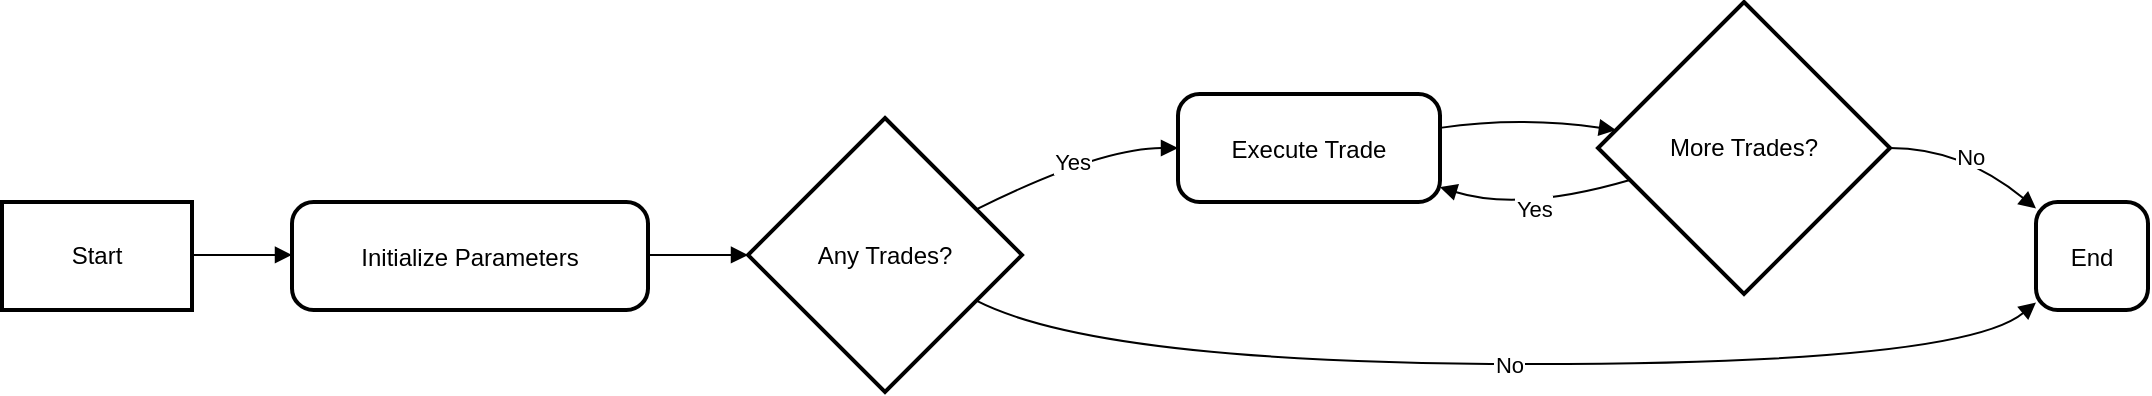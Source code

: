 <mxfile version="26.1.3">
  <diagram name="Página-1" id="CluXfaryfAs2ld1jI-tg">
    <mxGraphModel>
      <root>
        <mxCell id="0" />
        <mxCell id="1" parent="0" />
        <mxCell id="2" value="Start" style="whiteSpace=wrap;strokeWidth=2;" vertex="1" parent="1">
          <mxGeometry x="8" y="108" width="95" height="54" as="geometry" />
        </mxCell>
        <mxCell id="3" value="Initialize Parameters" style="rounded=1;arcSize=20;strokeWidth=2" vertex="1" parent="1">
          <mxGeometry x="153" y="108" width="178" height="54" as="geometry" />
        </mxCell>
        <mxCell id="4" value="Any Trades?" style="rhombus;strokeWidth=2;whiteSpace=wrap;" vertex="1" parent="1">
          <mxGeometry x="381" y="66" width="137" height="137" as="geometry" />
        </mxCell>
        <mxCell id="5" value="Execute Trade" style="rounded=1;arcSize=20;strokeWidth=2" vertex="1" parent="1">
          <mxGeometry x="596" y="54" width="131" height="54" as="geometry" />
        </mxCell>
        <mxCell id="6" value="More Trades?" style="rhombus;strokeWidth=2;whiteSpace=wrap;" vertex="1" parent="1">
          <mxGeometry x="806" y="8" width="146" height="146" as="geometry" />
        </mxCell>
        <mxCell id="7" value="End" style="rounded=1;arcSize=20;strokeWidth=2" vertex="1" parent="1">
          <mxGeometry x="1025" y="108" width="56" height="54" as="geometry" />
        </mxCell>
        <mxCell id="8" value="" style="curved=1;startArrow=none;endArrow=block;exitX=1;exitY=0.49;entryX=0;entryY=0.49;" edge="1" parent="1" source="2" target="3">
          <mxGeometry relative="1" as="geometry">
            <Array as="points" />
          </mxGeometry>
        </mxCell>
        <mxCell id="9" value="" style="curved=1;startArrow=none;endArrow=block;exitX=1;exitY=0.49;entryX=0;entryY=0.5;" edge="1" parent="1" source="3" target="4">
          <mxGeometry relative="1" as="geometry">
            <Array as="points" />
          </mxGeometry>
        </mxCell>
        <mxCell id="10" value="Yes" style="curved=1;startArrow=none;endArrow=block;exitX=1;exitY=0.25;entryX=0;entryY=0.5;" edge="1" parent="1" source="4" target="5">
          <mxGeometry relative="1" as="geometry">
            <Array as="points">
              <mxPoint x="557" y="81" />
            </Array>
          </mxGeometry>
        </mxCell>
        <mxCell id="11" value="" style="curved=1;startArrow=none;endArrow=block;exitX=1.01;exitY=0.31;entryX=0;entryY=0.43;" edge="1" parent="1" source="5" target="6">
          <mxGeometry relative="1" as="geometry">
            <Array as="points">
              <mxPoint x="767" y="65" />
            </Array>
          </mxGeometry>
        </mxCell>
        <mxCell id="12" value="Yes" style="curved=1;startArrow=none;endArrow=block;exitX=0;exitY=0.64;entryX=1.01;entryY=0.87;" edge="1" parent="1" source="6" target="5">
          <mxGeometry relative="1" as="geometry">
            <Array as="points">
              <mxPoint x="767" y="113" />
            </Array>
          </mxGeometry>
        </mxCell>
        <mxCell id="13" value="No" style="curved=1;startArrow=none;endArrow=block;exitX=1;exitY=0.5;entryX=0;entryY=0.06;" edge="1" parent="1" source="6" target="7">
          <mxGeometry relative="1" as="geometry">
            <Array as="points">
              <mxPoint x="988" y="81" />
            </Array>
          </mxGeometry>
        </mxCell>
        <mxCell id="14" value="No" style="curved=1;startArrow=none;endArrow=block;exitX=1;exitY=0.75;entryX=0;entryY=0.93;" edge="1" parent="1" source="4" target="7">
          <mxGeometry relative="1" as="geometry">
            <Array as="points">
              <mxPoint x="557" y="189" />
              <mxPoint x="988" y="189" />
            </Array>
          </mxGeometry>
        </mxCell>
      </root>
    </mxGraphModel>
  </diagram>
</mxfile>
